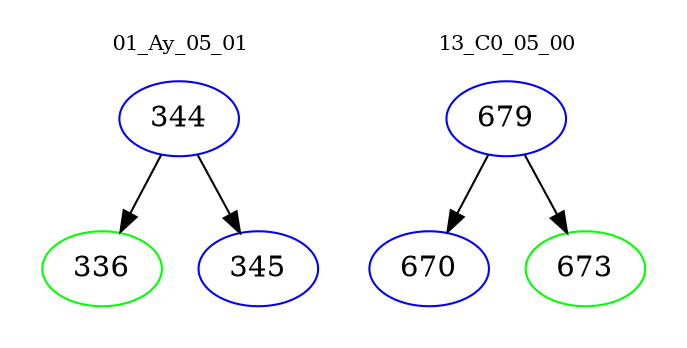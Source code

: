 digraph{
subgraph cluster_0 {
color = white
label = "01_Ay_05_01";
fontsize=10;
T0_344 [label="344", color="blue"]
T0_344 -> T0_336 [color="black"]
T0_336 [label="336", color="green"]
T0_344 -> T0_345 [color="black"]
T0_345 [label="345", color="blue"]
}
subgraph cluster_1 {
color = white
label = "13_C0_05_00";
fontsize=10;
T1_679 [label="679", color="blue"]
T1_679 -> T1_670 [color="black"]
T1_670 [label="670", color="blue"]
T1_679 -> T1_673 [color="black"]
T1_673 [label="673", color="green"]
}
}
